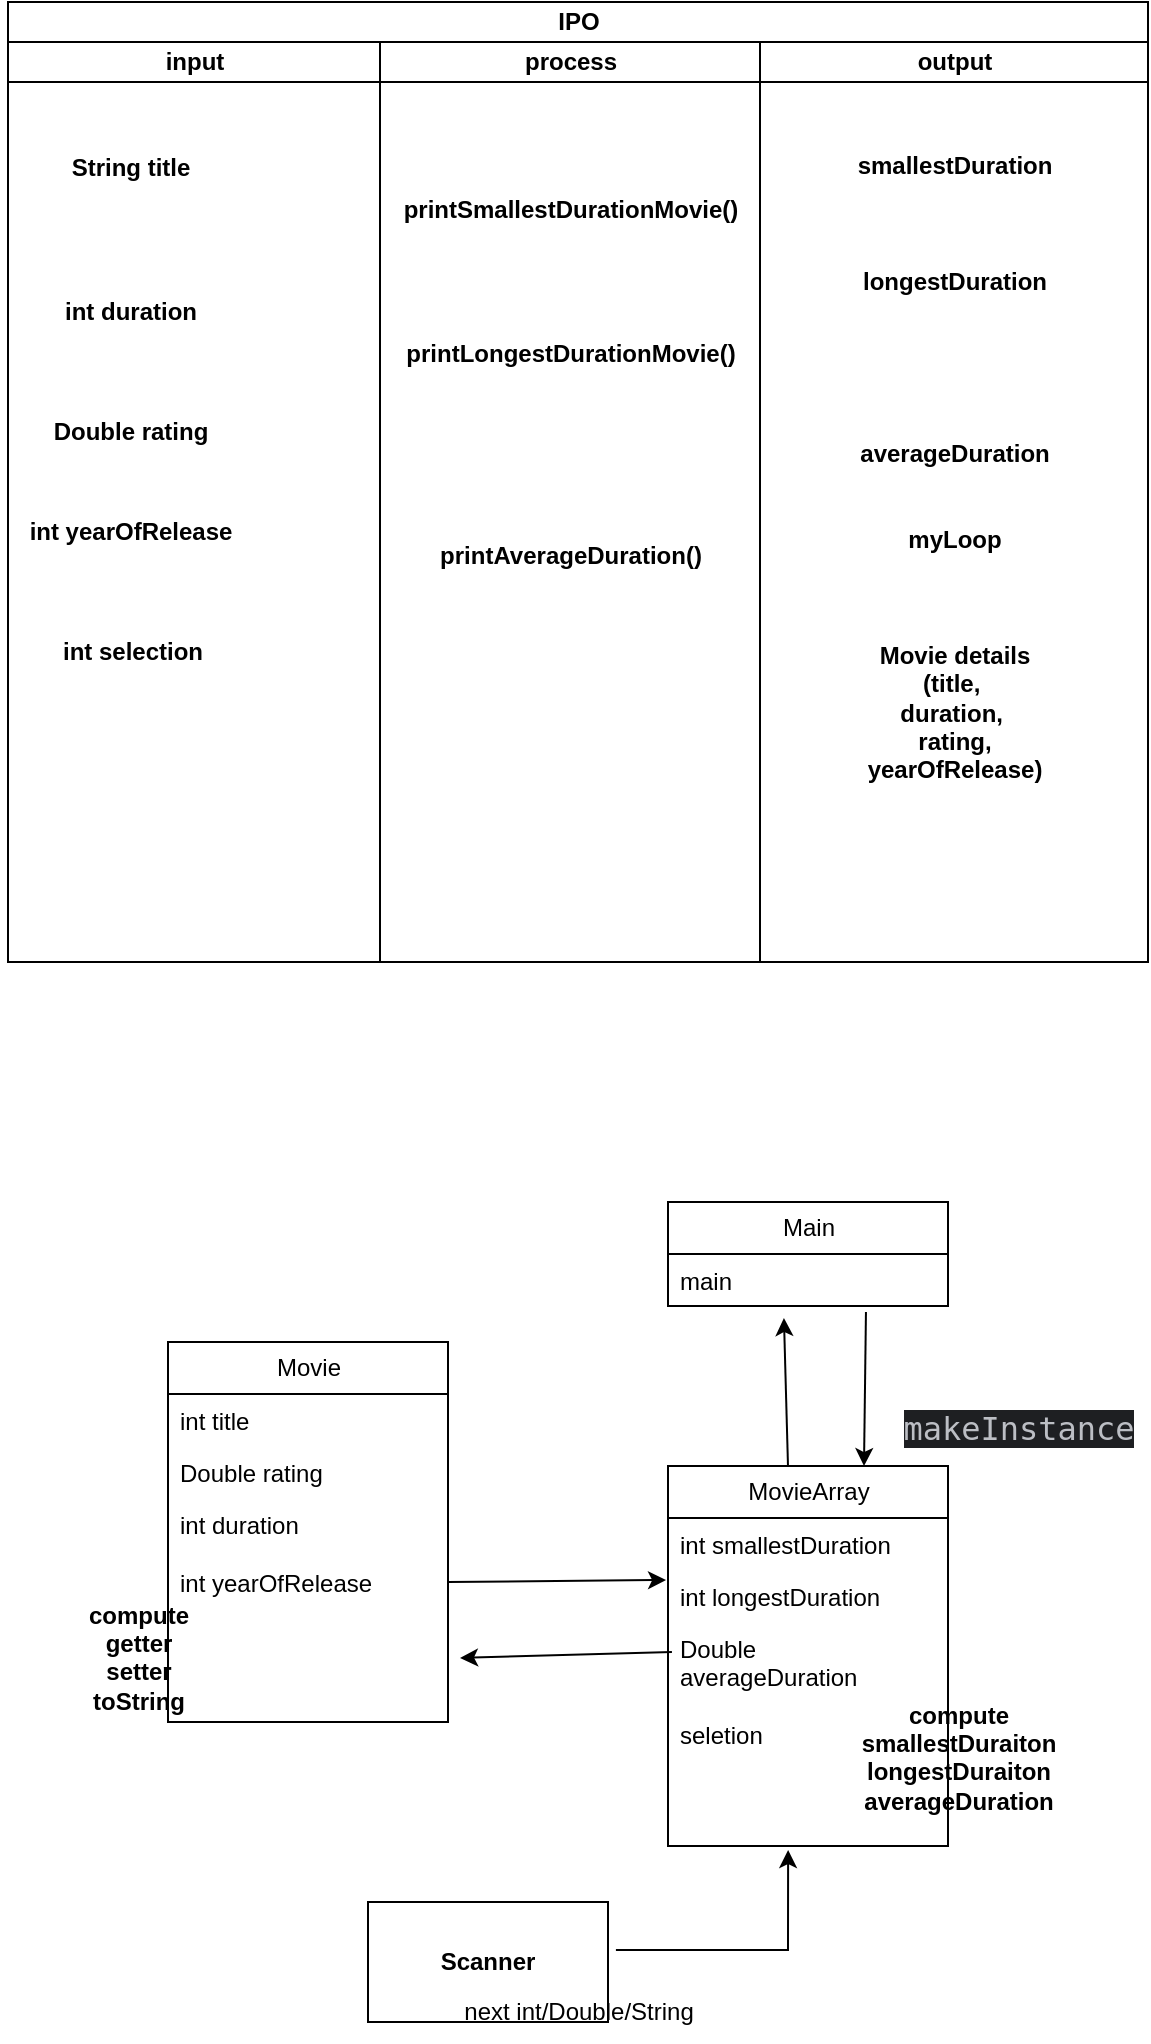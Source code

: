 <mxfile version="22.1.4" type="github">
  <diagram name="Page-1" id="rVM6CoIhjpEqqVxjXI-I">
    <mxGraphModel dx="1050" dy="577" grid="1" gridSize="10" guides="1" tooltips="1" connect="1" arrows="1" fold="1" page="1" pageScale="1" pageWidth="850" pageHeight="1100" math="0" shadow="0">
      <root>
        <mxCell id="0" />
        <mxCell id="1" parent="0" />
        <mxCell id="qISWxaeOI2K09A_ksMo_-2" value="&lt;b&gt;IPO&lt;/b&gt;" style="swimlane;childLayout=stackLayout;resizeParent=1;resizeParentMax=0;startSize=20;html=1;" parent="1" vertex="1">
          <mxGeometry x="140.0" y="70" width="570" height="480" as="geometry" />
        </mxCell>
        <mxCell id="qISWxaeOI2K09A_ksMo_-3" value="&lt;b&gt;input&lt;/b&gt;" style="swimlane;startSize=20;html=1;" parent="qISWxaeOI2K09A_ksMo_-2" vertex="1">
          <mxGeometry y="20" width="186" height="460" as="geometry" />
        </mxCell>
        <mxCell id="qISWxaeOI2K09A_ksMo_-9" value="&lt;b&gt;int yearOfRelease&lt;br&gt;&lt;/b&gt;" style="text;html=1;align=center;verticalAlign=middle;resizable=0;points=[];autosize=1;strokeColor=none;fillColor=none;" parent="qISWxaeOI2K09A_ksMo_-3" vertex="1">
          <mxGeometry x="-4.0" y="230" width="130" height="30" as="geometry" />
        </mxCell>
        <mxCell id="qISWxaeOI2K09A_ksMo_-8" value="&lt;b&gt;Double rating&lt;br&gt;&lt;/b&gt;" style="text;html=1;align=center;verticalAlign=middle;resizable=0;points=[];autosize=1;strokeColor=none;fillColor=none;" parent="qISWxaeOI2K09A_ksMo_-3" vertex="1">
          <mxGeometry x="11.0" y="180" width="100" height="30" as="geometry" />
        </mxCell>
        <mxCell id="qISWxaeOI2K09A_ksMo_-7" value="&lt;b&gt;int duration&lt;br&gt;&lt;/b&gt;" style="text;html=1;align=center;verticalAlign=middle;resizable=0;points=[];autosize=1;strokeColor=none;fillColor=none;" parent="qISWxaeOI2K09A_ksMo_-3" vertex="1">
          <mxGeometry x="16.0" y="120" width="90" height="30" as="geometry" />
        </mxCell>
        <mxCell id="qISWxaeOI2K09A_ksMo_-6" value="&lt;b&gt;String title&lt;/b&gt;" style="text;html=1;align=center;verticalAlign=middle;resizable=0;points=[];autosize=1;strokeColor=none;fillColor=none;" parent="qISWxaeOI2K09A_ksMo_-3" vertex="1">
          <mxGeometry x="21.0" y="48" width="80" height="30" as="geometry" />
        </mxCell>
        <mxCell id="qISWxaeOI2K09A_ksMo_-10" value="&lt;b&gt;int selection&lt;br&gt;&lt;/b&gt;" style="text;html=1;align=center;verticalAlign=middle;resizable=0;points=[];autosize=1;strokeColor=none;fillColor=none;" parent="qISWxaeOI2K09A_ksMo_-3" vertex="1">
          <mxGeometry x="17.0" y="290" width="90" height="30" as="geometry" />
        </mxCell>
        <mxCell id="qISWxaeOI2K09A_ksMo_-4" value="process" style="swimlane;startSize=20;html=1;" parent="qISWxaeOI2K09A_ksMo_-2" vertex="1">
          <mxGeometry x="186" y="20" width="190" height="460" as="geometry" />
        </mxCell>
        <mxCell id="qISWxaeOI2K09A_ksMo_-12" value="&lt;div&gt;&lt;b&gt;printSmallestDurationMovie()&lt;/b&gt;&lt;/div&gt;&lt;div&gt;&lt;b&gt;&lt;br&gt;&lt;/b&gt;&lt;/div&gt;&lt;div&gt;&lt;b&gt;&lt;br&gt;&lt;/b&gt;&lt;/div&gt;&lt;div&gt;&lt;b&gt;&lt;br&gt;&lt;/b&gt;&lt;/div&gt;&lt;div&gt;&lt;b&gt;&lt;br&gt;&lt;/b&gt;&lt;/div&gt;&lt;div&gt;&lt;b&gt;printLongestDurationMovie()&lt;/b&gt;&lt;/div&gt;&lt;div&gt;&lt;b&gt;&lt;br&gt;&lt;/b&gt;&lt;/div&gt;&lt;div&gt;&lt;b&gt;&lt;br&gt;&lt;/b&gt;&lt;/div&gt;&lt;div&gt;&lt;b&gt;&lt;br&gt;&lt;/b&gt;&lt;/div&gt;&lt;div&gt;&lt;b&gt;&lt;br&gt;&lt;/b&gt;&lt;/div&gt;&lt;div&gt;&lt;b&gt;&lt;br&gt;&lt;/b&gt;&lt;/div&gt;&lt;div&gt;&lt;b&gt;&lt;br&gt;&lt;/b&gt;&lt;/div&gt;&lt;b&gt;printAverageDuration()&lt;/b&gt;" style="text;html=1;align=center;verticalAlign=middle;resizable=0;points=[];autosize=1;strokeColor=none;fillColor=none;" parent="qISWxaeOI2K09A_ksMo_-4" vertex="1">
          <mxGeometry y="70" width="190" height="200" as="geometry" />
        </mxCell>
        <mxCell id="qISWxaeOI2K09A_ksMo_-5" value="output" style="swimlane;startSize=20;html=1;" parent="qISWxaeOI2K09A_ksMo_-2" vertex="1">
          <mxGeometry x="376" y="20" width="194" height="460" as="geometry" />
        </mxCell>
        <mxCell id="qISWxaeOI2K09A_ksMo_-13" value="&lt;div&gt;&lt;b&gt;smallestDuration&lt;/b&gt;&lt;/div&gt;&lt;div&gt;&lt;b&gt;&lt;br&gt;&lt;/b&gt;&lt;/div&gt;&lt;div&gt;&lt;b&gt;&lt;br&gt;&lt;/b&gt;&lt;/div&gt;&lt;div&gt;&lt;b&gt;&lt;br&gt;&lt;/b&gt;&lt;/div&gt;&lt;div&gt;&lt;b&gt;longestDuration&lt;/b&gt;&lt;/div&gt;&lt;div&gt;&lt;b&gt;&lt;br&gt;&lt;/b&gt;&lt;/div&gt;&lt;div&gt;&lt;b&gt;&lt;br&gt;&lt;/b&gt;&lt;/div&gt;&lt;div&gt;&lt;b&gt;&lt;br&gt;&lt;/b&gt;&lt;/div&gt;&lt;div&gt;&lt;b&gt;&lt;br&gt;&lt;/b&gt;&lt;/div&gt;&lt;div&gt;&lt;b&gt;&lt;br&gt;&lt;/b&gt;&lt;/div&gt;&lt;div&gt;&lt;b&gt;averageDuration&lt;/b&gt;&lt;/div&gt;&lt;div&gt;&lt;b&gt;&lt;br&gt;&lt;/b&gt;&lt;/div&gt;&lt;div&gt;&lt;b&gt;&lt;br&gt;&lt;/b&gt;&lt;/div&gt;&lt;div&gt;&lt;b&gt;myLoop&lt;/b&gt;&lt;/div&gt;&lt;div&gt;&lt;b&gt;&lt;br&gt;&lt;/b&gt;&lt;/div&gt;&lt;div&gt;&lt;b&gt;&lt;br&gt;&lt;/b&gt;&lt;/div&gt;&lt;div&gt;&lt;b&gt;&lt;br&gt;&lt;/b&gt;&lt;/div&gt;&lt;div&gt;&lt;b&gt;Movie details&lt;/b&gt;&lt;/div&gt;&lt;div&gt;&lt;b&gt;(title,&amp;nbsp;&lt;/b&gt;&lt;/div&gt;&lt;div&gt;&lt;b&gt;duration,&amp;nbsp;&lt;/b&gt;&lt;/div&gt;&lt;div&gt;&lt;b&gt;rating,&lt;/b&gt;&lt;/div&gt;&lt;div&gt;&lt;b&gt;yearOfRelease)&lt;br&gt;&lt;/b&gt;&lt;/div&gt;" style="text;html=1;align=center;verticalAlign=middle;resizable=0;points=[];autosize=1;strokeColor=none;fillColor=none;" parent="qISWxaeOI2K09A_ksMo_-5" vertex="1">
          <mxGeometry x="37" y="48" width="120" height="330" as="geometry" />
        </mxCell>
        <mxCell id="qISWxaeOI2K09A_ksMo_-14" value="Movie" style="swimlane;fontStyle=0;childLayout=stackLayout;horizontal=1;startSize=26;fillColor=none;horizontalStack=0;resizeParent=1;resizeParentMax=0;resizeLast=0;collapsible=1;marginBottom=0;html=1;" parent="1" vertex="1">
          <mxGeometry x="220" y="740" width="140" height="190" as="geometry" />
        </mxCell>
        <mxCell id="qISWxaeOI2K09A_ksMo_-15" value="int title" style="text;strokeColor=none;fillColor=none;align=left;verticalAlign=top;spacingLeft=4;spacingRight=4;overflow=hidden;rotatable=0;points=[[0,0.5],[1,0.5]];portConstraint=eastwest;whiteSpace=wrap;html=1;" parent="qISWxaeOI2K09A_ksMo_-14" vertex="1">
          <mxGeometry y="26" width="140" height="26" as="geometry" />
        </mxCell>
        <mxCell id="qISWxaeOI2K09A_ksMo_-16" value="Double rating" style="text;strokeColor=none;fillColor=none;align=left;verticalAlign=top;spacingLeft=4;spacingRight=4;overflow=hidden;rotatable=0;points=[[0,0.5],[1,0.5]];portConstraint=eastwest;whiteSpace=wrap;html=1;" parent="qISWxaeOI2K09A_ksMo_-14" vertex="1">
          <mxGeometry y="52" width="140" height="26" as="geometry" />
        </mxCell>
        <mxCell id="qISWxaeOI2K09A_ksMo_-17" value="&lt;div&gt;int duration&lt;/div&gt;&lt;div&gt;&lt;br&gt;&lt;/div&gt;&lt;div&gt;int yearOfRelease&lt;br&gt;&lt;/div&gt;" style="text;strokeColor=none;fillColor=none;align=left;verticalAlign=top;spacingLeft=4;spacingRight=4;overflow=hidden;rotatable=0;points=[[0,0.5],[1,0.5]];portConstraint=eastwest;whiteSpace=wrap;html=1;" parent="qISWxaeOI2K09A_ksMo_-14" vertex="1">
          <mxGeometry y="78" width="140" height="112" as="geometry" />
        </mxCell>
        <mxCell id="qISWxaeOI2K09A_ksMo_-18" value="Main" style="swimlane;fontStyle=0;childLayout=stackLayout;horizontal=1;startSize=26;fillColor=none;horizontalStack=0;resizeParent=1;resizeParentMax=0;resizeLast=0;collapsible=1;marginBottom=0;html=1;" parent="1" vertex="1">
          <mxGeometry x="470" y="670" width="140" height="52" as="geometry" />
        </mxCell>
        <mxCell id="qISWxaeOI2K09A_ksMo_-19" value="main" style="text;strokeColor=none;fillColor=none;align=left;verticalAlign=top;spacingLeft=4;spacingRight=4;overflow=hidden;rotatable=0;points=[[0,0.5],[1,0.5]];portConstraint=eastwest;whiteSpace=wrap;html=1;" parent="qISWxaeOI2K09A_ksMo_-18" vertex="1">
          <mxGeometry y="26" width="140" height="26" as="geometry" />
        </mxCell>
        <mxCell id="qISWxaeOI2K09A_ksMo_-22" value="MovieArray" style="swimlane;fontStyle=0;childLayout=stackLayout;horizontal=1;startSize=26;fillColor=none;horizontalStack=0;resizeParent=1;resizeParentMax=0;resizeLast=0;collapsible=1;marginBottom=0;html=1;" parent="1" vertex="1">
          <mxGeometry x="470" y="802" width="140" height="190" as="geometry" />
        </mxCell>
        <mxCell id="qISWxaeOI2K09A_ksMo_-23" value="int smallestDuration" style="text;strokeColor=none;fillColor=none;align=left;verticalAlign=top;spacingLeft=4;spacingRight=4;overflow=hidden;rotatable=0;points=[[0,0.5],[1,0.5]];portConstraint=eastwest;whiteSpace=wrap;html=1;" parent="qISWxaeOI2K09A_ksMo_-22" vertex="1">
          <mxGeometry y="26" width="140" height="26" as="geometry" />
        </mxCell>
        <mxCell id="qISWxaeOI2K09A_ksMo_-24" value="int longestDuration" style="text;strokeColor=none;fillColor=none;align=left;verticalAlign=top;spacingLeft=4;spacingRight=4;overflow=hidden;rotatable=0;points=[[0,0.5],[1,0.5]];portConstraint=eastwest;whiteSpace=wrap;html=1;" parent="qISWxaeOI2K09A_ksMo_-22" vertex="1">
          <mxGeometry y="52" width="140" height="26" as="geometry" />
        </mxCell>
        <mxCell id="qISWxaeOI2K09A_ksMo_-25" value="&lt;div&gt;Double averageDuration&lt;/div&gt;&lt;div&gt;&lt;br&gt;&lt;/div&gt;&lt;div&gt;seletion&lt;br&gt;&lt;/div&gt;" style="text;strokeColor=none;fillColor=none;align=left;verticalAlign=top;spacingLeft=4;spacingRight=4;overflow=hidden;rotatable=0;points=[[0,0.5],[1,0.5]];portConstraint=eastwest;whiteSpace=wrap;html=1;" parent="qISWxaeOI2K09A_ksMo_-22" vertex="1">
          <mxGeometry y="78" width="140" height="112" as="geometry" />
        </mxCell>
        <mxCell id="qISWxaeOI2K09A_ksMo_-28" value="" style="endArrow=classic;html=1;rounded=0;entryX=0.414;entryY=1.182;entryDx=0;entryDy=0;entryPerimeter=0;" parent="1" edge="1">
          <mxGeometry width="50" height="50" relative="1" as="geometry">
            <mxPoint x="530" y="802" as="sourcePoint" />
            <mxPoint x="527.96" y="728.004" as="targetPoint" />
          </mxGeometry>
        </mxCell>
        <mxCell id="qISWxaeOI2K09A_ksMo_-29" value="" style="endArrow=classic;html=1;rounded=0;entryX=-0.007;entryY=1.192;entryDx=0;entryDy=0;entryPerimeter=0;" parent="1" target="qISWxaeOI2K09A_ksMo_-23" edge="1">
          <mxGeometry width="50" height="50" relative="1" as="geometry">
            <mxPoint x="360" y="860" as="sourcePoint" />
            <mxPoint x="410" y="810" as="targetPoint" />
          </mxGeometry>
        </mxCell>
        <mxCell id="qISWxaeOI2K09A_ksMo_-30" value="" style="endArrow=classic;html=1;rounded=0;exitX=0.014;exitY=0.134;exitDx=0;exitDy=0;exitPerimeter=0;entryX=1.043;entryY=0.714;entryDx=0;entryDy=0;entryPerimeter=0;" parent="1" source="qISWxaeOI2K09A_ksMo_-25" target="qISWxaeOI2K09A_ksMo_-17" edge="1">
          <mxGeometry width="50" height="50" relative="1" as="geometry">
            <mxPoint x="371" y="911" as="sourcePoint" />
            <mxPoint x="450" y="920" as="targetPoint" />
          </mxGeometry>
        </mxCell>
        <mxCell id="qISWxaeOI2K09A_ksMo_-31" value="" style="endArrow=classic;html=1;rounded=0;exitX=0.707;exitY=1.045;exitDx=0;exitDy=0;exitPerimeter=0;" parent="1" edge="1">
          <mxGeometry width="50" height="50" relative="1" as="geometry">
            <mxPoint x="568.98" y="724.99" as="sourcePoint" />
            <mxPoint x="568" y="802" as="targetPoint" />
          </mxGeometry>
        </mxCell>
        <mxCell id="qISWxaeOI2K09A_ksMo_-32" value="&lt;b&gt;Scanner&lt;/b&gt;" style="rounded=0;whiteSpace=wrap;html=1;" parent="1" vertex="1">
          <mxGeometry x="320" y="1020" width="120" height="60" as="geometry" />
        </mxCell>
        <mxCell id="qISWxaeOI2K09A_ksMo_-33" value="" style="endArrow=classic;html=1;rounded=0;exitX=1.033;exitY=0.4;exitDx=0;exitDy=0;exitPerimeter=0;entryX=0.429;entryY=1.018;entryDx=0;entryDy=0;entryPerimeter=0;" parent="1" source="qISWxaeOI2K09A_ksMo_-32" target="qISWxaeOI2K09A_ksMo_-25" edge="1">
          <mxGeometry width="50" height="50" relative="1" as="geometry">
            <mxPoint x="270" y="1062" as="sourcePoint" />
            <mxPoint x="550" y="1040" as="targetPoint" />
            <Array as="points">
              <mxPoint x="530" y="1044" />
            </Array>
          </mxGeometry>
        </mxCell>
        <mxCell id="qISWxaeOI2K09A_ksMo_-34" value="&lt;div&gt;&lt;b&gt;compute&lt;/b&gt;&lt;/div&gt;&lt;div&gt;&lt;b&gt;getter&lt;/b&gt;&lt;/div&gt;&lt;div&gt;&lt;b&gt;setter&lt;/b&gt;&lt;/div&gt;&lt;div&gt;&lt;b&gt;toString&lt;br&gt;&lt;/b&gt;&lt;/div&gt;&lt;b&gt;&lt;br&gt;&lt;/b&gt;" style="text;html=1;align=center;verticalAlign=middle;resizable=0;points=[];autosize=1;strokeColor=none;fillColor=none;" parent="1" vertex="1">
          <mxGeometry x="170" y="860" width="70" height="90" as="geometry" />
        </mxCell>
        <mxCell id="qISWxaeOI2K09A_ksMo_-35" value="next int/Double/String" style="text;html=1;align=center;verticalAlign=middle;resizable=0;points=[];autosize=1;strokeColor=none;fillColor=none;" parent="1" vertex="1">
          <mxGeometry x="360" y="1060" width="130" height="30" as="geometry" />
        </mxCell>
        <mxCell id="qISWxaeOI2K09A_ksMo_-36" value="&lt;div style=&quot;background-color:#1e1f22;color:#bcbec4&quot;&gt;&lt;pre style=&quot;font-family:&#39;JetBrains Mono&#39;,monospace;font-size:12.0pt;&quot;&gt;makeInstance&lt;/pre&gt;&lt;/div&gt;" style="text;html=1;align=center;verticalAlign=middle;resizable=0;points=[];autosize=1;strokeColor=none;fillColor=none;" parent="1" vertex="1">
          <mxGeometry x="580" y="753" width="130" height="60" as="geometry" />
        </mxCell>
        <mxCell id="orvOjDTQDyKeLqHuViiv-1" value="&lt;div&gt;&lt;b&gt;compute&lt;/b&gt;&lt;/div&gt;&lt;div&gt;&lt;b&gt;smallestDuraiton&lt;/b&gt;&lt;/div&gt;&lt;div&gt;&lt;b&gt;longestDuraiton&lt;/b&gt;&lt;/div&gt;&lt;div&gt;&lt;b&gt;averageDuration&lt;br&gt;&lt;/b&gt;&lt;/div&gt;&lt;b&gt;&lt;br&gt;&lt;/b&gt;" style="text;html=1;align=center;verticalAlign=middle;resizable=0;points=[];autosize=1;strokeColor=none;fillColor=none;" vertex="1" parent="1">
          <mxGeometry x="555" y="910" width="120" height="90" as="geometry" />
        </mxCell>
      </root>
    </mxGraphModel>
  </diagram>
</mxfile>
